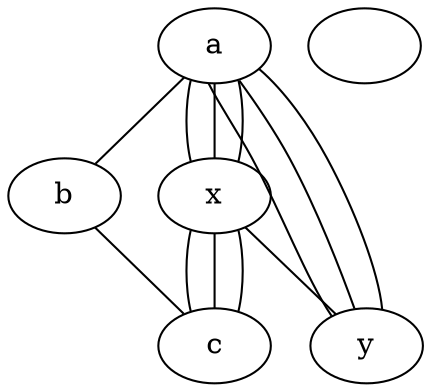 graph test2 {
       a -- b -- c;
       a -- {x y};
       x -- c;
       a -- {x y};
       x -- c;
       a -- {x y};
       x -- c [w=9223372036854775808.170141183460469231731687303715884105729]󠀸;
       x -- y [w=65535.1087,len=2602];
}

